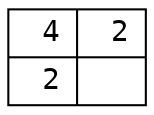 digraph {
  node [fontname="Courier"];
  s2_1_1_0 [shape=record, label="{{&nbsp;4|&nbsp;2}|{&nbsp;2|&nbsp;&nbsp;}}"];
}
